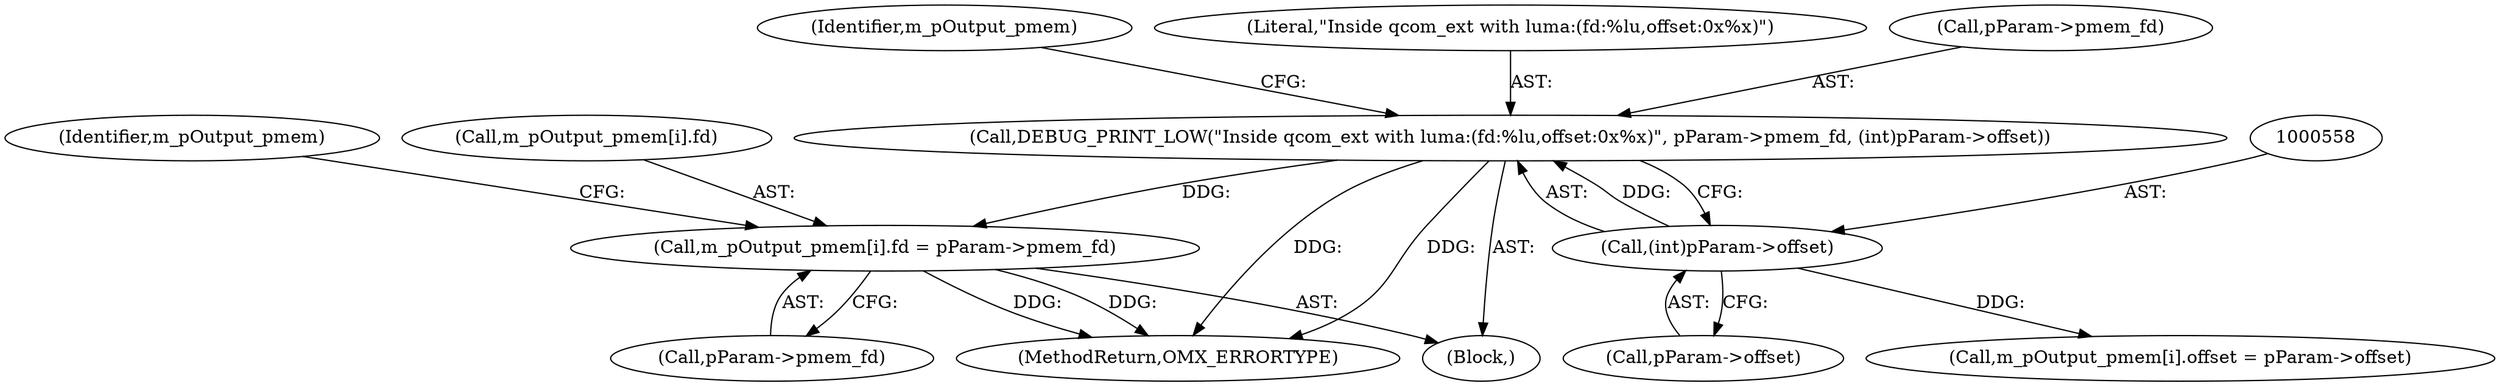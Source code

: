 digraph "0_Android_7558d03e6498e970b761aa44fff6b2c659202d95_2@array" {
"1000562" [label="(Call,m_pOutput_pmem[i].fd = pParam->pmem_fd)"];
"1000552" [label="(Call,DEBUG_PRINT_LOW(\"Inside qcom_ext with luma:(fd:%lu,offset:0x%x)\", pParam->pmem_fd, (int)pParam->offset))"];
"1000557" [label="(Call,(int)pParam->offset)"];
"1000562" [label="(Call,m_pOutput_pmem[i].fd = pParam->pmem_fd)"];
"1000552" [label="(Call,DEBUG_PRINT_LOW(\"Inside qcom_ext with luma:(fd:%lu,offset:0x%x)\", pParam->pmem_fd, (int)pParam->offset))"];
"1000563" [label="(Call,m_pOutput_pmem[i].fd)"];
"1000571" [label="(Call,m_pOutput_pmem[i].offset = pParam->offset)"];
"1000557" [label="(Call,(int)pParam->offset)"];
"1000551" [label="(Block,)"];
"1000565" [label="(Identifier,m_pOutput_pmem)"];
"1000559" [label="(Call,pParam->offset)"];
"1000651" [label="(MethodReturn,OMX_ERRORTYPE)"];
"1000574" [label="(Identifier,m_pOutput_pmem)"];
"1000553" [label="(Literal,\"Inside qcom_ext with luma:(fd:%lu,offset:0x%x)\")"];
"1000568" [label="(Call,pParam->pmem_fd)"];
"1000554" [label="(Call,pParam->pmem_fd)"];
"1000562" -> "1000551"  [label="AST: "];
"1000562" -> "1000568"  [label="CFG: "];
"1000563" -> "1000562"  [label="AST: "];
"1000568" -> "1000562"  [label="AST: "];
"1000574" -> "1000562"  [label="CFG: "];
"1000562" -> "1000651"  [label="DDG: "];
"1000562" -> "1000651"  [label="DDG: "];
"1000552" -> "1000562"  [label="DDG: "];
"1000552" -> "1000551"  [label="AST: "];
"1000552" -> "1000557"  [label="CFG: "];
"1000553" -> "1000552"  [label="AST: "];
"1000554" -> "1000552"  [label="AST: "];
"1000557" -> "1000552"  [label="AST: "];
"1000565" -> "1000552"  [label="CFG: "];
"1000552" -> "1000651"  [label="DDG: "];
"1000552" -> "1000651"  [label="DDG: "];
"1000557" -> "1000552"  [label="DDG: "];
"1000557" -> "1000559"  [label="CFG: "];
"1000558" -> "1000557"  [label="AST: "];
"1000559" -> "1000557"  [label="AST: "];
"1000557" -> "1000571"  [label="DDG: "];
}
